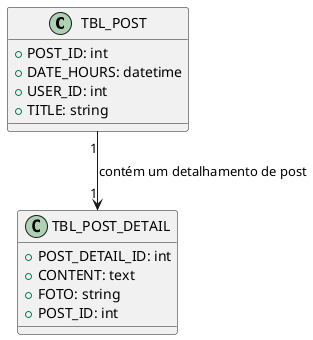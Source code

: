 @startuml
class TBL_POST {
    +POST_ID: int
    +DATE_HOURS: datetime
    +USER_ID: int
    +TITLE: string
}

class TBL_POST_DETAIL {
    +POST_DETAIL_ID: int
    +CONTENT: text
    +FOTO: string
    +POST_ID: int
}

TBL_POST "1" --> "1" TBL_POST_DETAIL : contém um detalhamento de post
@enduml
